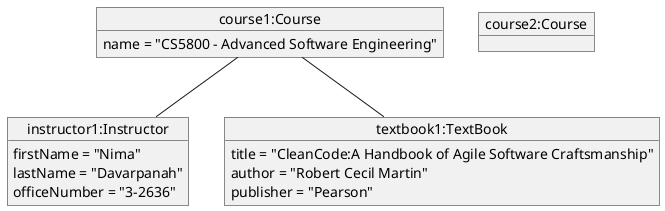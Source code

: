 @startuml

object "course1:Course" as course1 {
    name = "CS5800 - Advanced Software Engineering"
}
object "course2:Course" as course2 {
}

object "instructor1:Instructor" as instructor1 {
    firstName = "Nima"
    lastName = "Davarpanah"
    officeNumber = "3-2636"
}

object "textbook1:TextBook" as textbook1 {
    title = "CleanCode:A Handbook of Agile Software Craftsmanship"
    author = "Robert Cecil Martin"
    publisher = "Pearson"
}

course1 -- instructor1
course1 -- textbook1

@enduml
